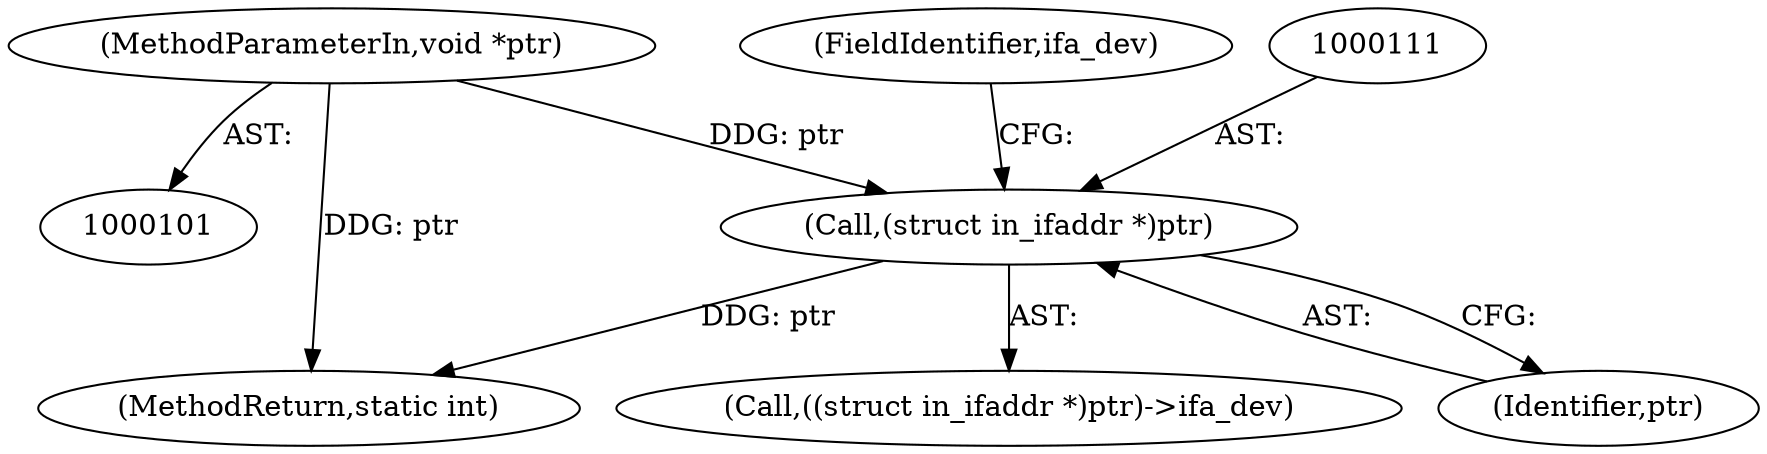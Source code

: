 digraph "0_linux_fbd40ea0180a2d328c5adc61414dc8bab9335ce2_1@pointer" {
"1000104" [label="(MethodParameterIn,void *ptr)"];
"1000110" [label="(Call,(struct in_ifaddr *)ptr)"];
"1000110" [label="(Call,(struct in_ifaddr *)ptr)"];
"1000112" [label="(Identifier,ptr)"];
"1000109" [label="(Call,((struct in_ifaddr *)ptr)->ifa_dev)"];
"1000133" [label="(MethodReturn,static int)"];
"1000113" [label="(FieldIdentifier,ifa_dev)"];
"1000104" [label="(MethodParameterIn,void *ptr)"];
"1000104" -> "1000101"  [label="AST: "];
"1000104" -> "1000133"  [label="DDG: ptr"];
"1000104" -> "1000110"  [label="DDG: ptr"];
"1000110" -> "1000109"  [label="AST: "];
"1000110" -> "1000112"  [label="CFG: "];
"1000111" -> "1000110"  [label="AST: "];
"1000112" -> "1000110"  [label="AST: "];
"1000113" -> "1000110"  [label="CFG: "];
"1000110" -> "1000133"  [label="DDG: ptr"];
}
